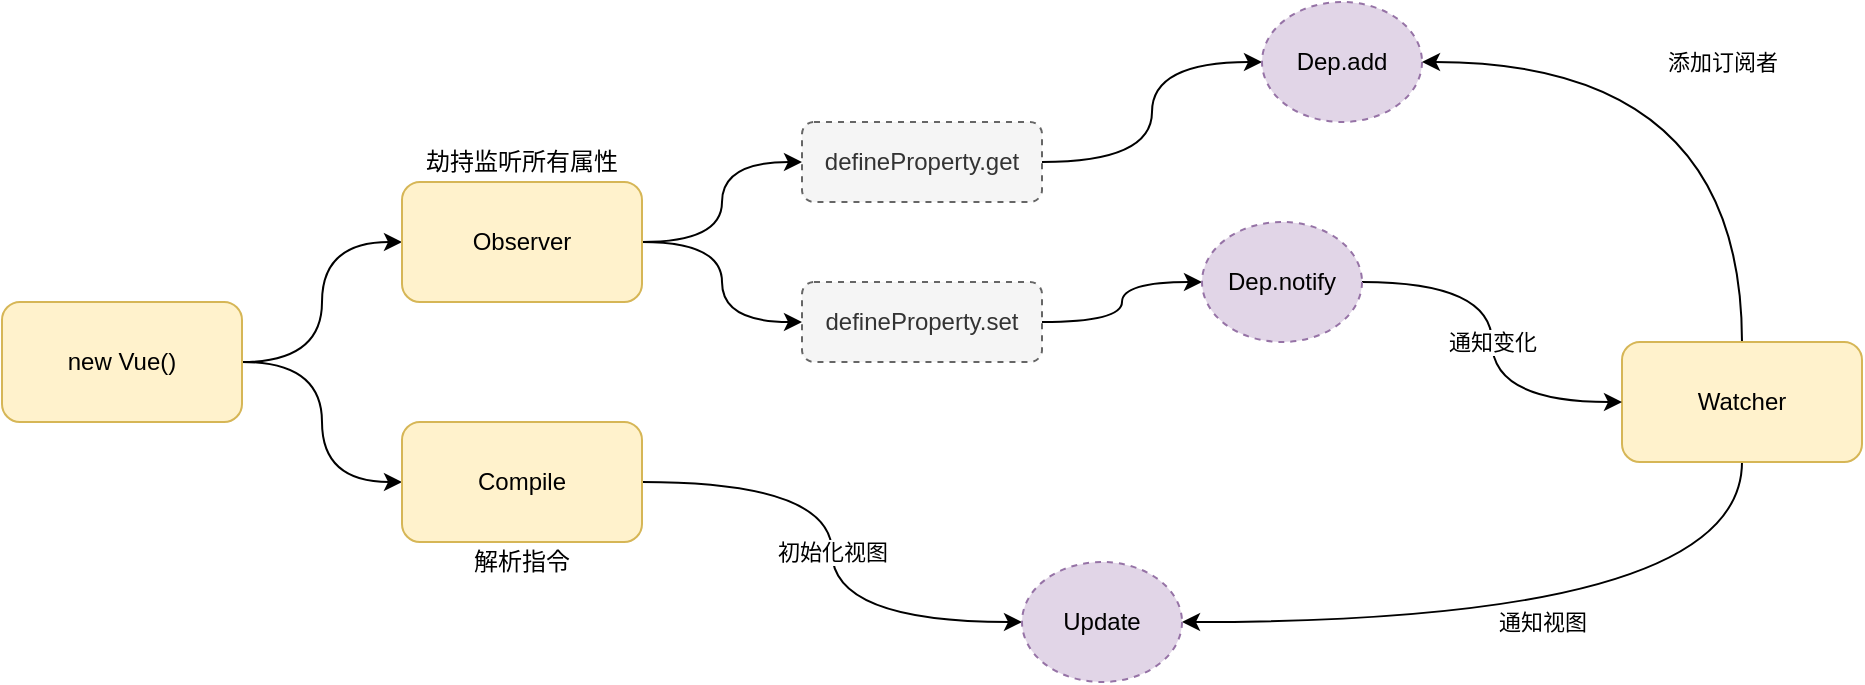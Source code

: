 <mxfile version="15.3.7" type="github">
  <diagram id="x41cxvAL1IrlacfAXVHq" name="第 1 页">
    <mxGraphModel dx="1422" dy="762" grid="1" gridSize="10" guides="1" tooltips="1" connect="1" arrows="1" fold="1" page="1" pageScale="1" pageWidth="827" pageHeight="1169" math="0" shadow="0">
      <root>
        <mxCell id="0" />
        <mxCell id="1" parent="0" />
        <mxCell id="a0LVOYQBF9KfmL5k_Tui-25" style="edgeStyle=orthogonalEdgeStyle;orthogonalLoop=1;jettySize=auto;html=1;entryX=0;entryY=0.5;entryDx=0;entryDy=0;curved=1;" edge="1" parent="1" source="a0LVOYQBF9KfmL5k_Tui-1" target="a0LVOYQBF9KfmL5k_Tui-6">
          <mxGeometry relative="1" as="geometry" />
        </mxCell>
        <mxCell id="a0LVOYQBF9KfmL5k_Tui-28" style="edgeStyle=orthogonalEdgeStyle;curved=1;orthogonalLoop=1;jettySize=auto;html=1;" edge="1" parent="1" source="a0LVOYQBF9KfmL5k_Tui-1" target="a0LVOYQBF9KfmL5k_Tui-7">
          <mxGeometry relative="1" as="geometry" />
        </mxCell>
        <mxCell id="a0LVOYQBF9KfmL5k_Tui-1" value="new Vue()" style="rounded=1;whiteSpace=wrap;html=1;fillColor=#fff2cc;strokeColor=#d6b656;" vertex="1" parent="1">
          <mxGeometry x="40" y="210" width="120" height="60" as="geometry" />
        </mxCell>
        <mxCell id="a0LVOYQBF9KfmL5k_Tui-26" style="edgeStyle=orthogonalEdgeStyle;curved=1;orthogonalLoop=1;jettySize=auto;html=1;entryX=0;entryY=0.5;entryDx=0;entryDy=0;" edge="1" parent="1" source="a0LVOYQBF9KfmL5k_Tui-6" target="a0LVOYQBF9KfmL5k_Tui-12">
          <mxGeometry relative="1" as="geometry" />
        </mxCell>
        <mxCell id="a0LVOYQBF9KfmL5k_Tui-27" style="edgeStyle=orthogonalEdgeStyle;curved=1;orthogonalLoop=1;jettySize=auto;html=1;entryX=0;entryY=0.5;entryDx=0;entryDy=0;" edge="1" parent="1" source="a0LVOYQBF9KfmL5k_Tui-6" target="a0LVOYQBF9KfmL5k_Tui-13">
          <mxGeometry relative="1" as="geometry" />
        </mxCell>
        <mxCell id="a0LVOYQBF9KfmL5k_Tui-6" value="Observer" style="rounded=1;whiteSpace=wrap;html=1;fillColor=#fff2cc;strokeColor=#d6b656;" vertex="1" parent="1">
          <mxGeometry x="240" y="150" width="120" height="60" as="geometry" />
        </mxCell>
        <mxCell id="a0LVOYQBF9KfmL5k_Tui-30" value="初始化视图" style="edgeStyle=orthogonalEdgeStyle;curved=1;orthogonalLoop=1;jettySize=auto;html=1;entryX=0;entryY=0.5;entryDx=0;entryDy=0;" edge="1" parent="1" source="a0LVOYQBF9KfmL5k_Tui-7" target="a0LVOYQBF9KfmL5k_Tui-23">
          <mxGeometry relative="1" as="geometry" />
        </mxCell>
        <mxCell id="a0LVOYQBF9KfmL5k_Tui-7" value="Compile" style="rounded=1;whiteSpace=wrap;html=1;fillColor=#fff2cc;strokeColor=#d6b656;" vertex="1" parent="1">
          <mxGeometry x="240" y="270" width="120" height="60" as="geometry" />
        </mxCell>
        <mxCell id="a0LVOYQBF9KfmL5k_Tui-10" value="劫持监听所有属性" style="text;html=1;strokeColor=none;fillColor=none;align=center;verticalAlign=middle;whiteSpace=wrap;rounded=0;" vertex="1" parent="1">
          <mxGeometry x="240" y="130" width="120" height="20" as="geometry" />
        </mxCell>
        <mxCell id="a0LVOYQBF9KfmL5k_Tui-11" value="解析指令" style="text;html=1;strokeColor=none;fillColor=none;align=center;verticalAlign=middle;whiteSpace=wrap;rounded=0;" vertex="1" parent="1">
          <mxGeometry x="240" y="330" width="120" height="20" as="geometry" />
        </mxCell>
        <mxCell id="a0LVOYQBF9KfmL5k_Tui-29" style="edgeStyle=orthogonalEdgeStyle;curved=1;orthogonalLoop=1;jettySize=auto;html=1;entryX=0;entryY=0.5;entryDx=0;entryDy=0;" edge="1" parent="1" source="a0LVOYQBF9KfmL5k_Tui-12" target="a0LVOYQBF9KfmL5k_Tui-16">
          <mxGeometry relative="1" as="geometry" />
        </mxCell>
        <mxCell id="a0LVOYQBF9KfmL5k_Tui-12" value="defineProperty.get" style="rounded=1;whiteSpace=wrap;html=1;fillColor=#f5f5f5;strokeColor=#666666;dashed=1;fontColor=#333333;" vertex="1" parent="1">
          <mxGeometry x="440" y="120" width="120" height="40" as="geometry" />
        </mxCell>
        <mxCell id="a0LVOYQBF9KfmL5k_Tui-32" style="edgeStyle=orthogonalEdgeStyle;curved=1;orthogonalLoop=1;jettySize=auto;html=1;entryX=0;entryY=0.5;entryDx=0;entryDy=0;" edge="1" parent="1" source="a0LVOYQBF9KfmL5k_Tui-13" target="a0LVOYQBF9KfmL5k_Tui-31">
          <mxGeometry relative="1" as="geometry" />
        </mxCell>
        <mxCell id="a0LVOYQBF9KfmL5k_Tui-13" value="defineProperty.set" style="rounded=1;whiteSpace=wrap;html=1;fillColor=#f5f5f5;strokeColor=#666666;dashed=1;fontColor=#333333;" vertex="1" parent="1">
          <mxGeometry x="440" y="200" width="120" height="40" as="geometry" />
        </mxCell>
        <mxCell id="a0LVOYQBF9KfmL5k_Tui-16" value="Dep.add" style="ellipse;whiteSpace=wrap;html=1;dashed=1;fillColor=#e1d5e7;strokeColor=#9673a6;" vertex="1" parent="1">
          <mxGeometry x="670" y="60" width="80" height="60" as="geometry" />
        </mxCell>
        <mxCell id="a0LVOYQBF9KfmL5k_Tui-21" value="添加订阅者" style="edgeStyle=orthogonalEdgeStyle;curved=1;orthogonalLoop=1;jettySize=auto;html=1;entryX=1;entryY=0.5;entryDx=0;entryDy=0;exitX=0.5;exitY=0;exitDx=0;exitDy=0;" edge="1" parent="1" source="a0LVOYQBF9KfmL5k_Tui-19" target="a0LVOYQBF9KfmL5k_Tui-16">
          <mxGeometry relative="1" as="geometry" />
        </mxCell>
        <mxCell id="a0LVOYQBF9KfmL5k_Tui-24" value="通知视图" style="edgeStyle=orthogonalEdgeStyle;curved=1;orthogonalLoop=1;jettySize=auto;html=1;entryX=1;entryY=0.5;entryDx=0;entryDy=0;exitX=0.5;exitY=1;exitDx=0;exitDy=0;" edge="1" parent="1" source="a0LVOYQBF9KfmL5k_Tui-19" target="a0LVOYQBF9KfmL5k_Tui-23">
          <mxGeometry relative="1" as="geometry" />
        </mxCell>
        <mxCell id="a0LVOYQBF9KfmL5k_Tui-19" value="Watcher" style="rounded=1;whiteSpace=wrap;html=1;fillColor=#fff2cc;strokeColor=#d6b656;" vertex="1" parent="1">
          <mxGeometry x="850" y="230" width="120" height="60" as="geometry" />
        </mxCell>
        <mxCell id="a0LVOYQBF9KfmL5k_Tui-23" value="Update" style="ellipse;whiteSpace=wrap;html=1;dashed=1;fillColor=#e1d5e7;strokeColor=#9673a6;" vertex="1" parent="1">
          <mxGeometry x="550" y="340" width="80" height="60" as="geometry" />
        </mxCell>
        <mxCell id="a0LVOYQBF9KfmL5k_Tui-33" value="通知变化" style="edgeStyle=orthogonalEdgeStyle;curved=1;orthogonalLoop=1;jettySize=auto;html=1;entryX=0;entryY=0.5;entryDx=0;entryDy=0;" edge="1" parent="1" source="a0LVOYQBF9KfmL5k_Tui-31" target="a0LVOYQBF9KfmL5k_Tui-19">
          <mxGeometry relative="1" as="geometry" />
        </mxCell>
        <mxCell id="a0LVOYQBF9KfmL5k_Tui-31" value="Dep.notify" style="ellipse;whiteSpace=wrap;html=1;dashed=1;fillColor=#e1d5e7;strokeColor=#9673a6;" vertex="1" parent="1">
          <mxGeometry x="640" y="170" width="80" height="60" as="geometry" />
        </mxCell>
      </root>
    </mxGraphModel>
  </diagram>
</mxfile>
